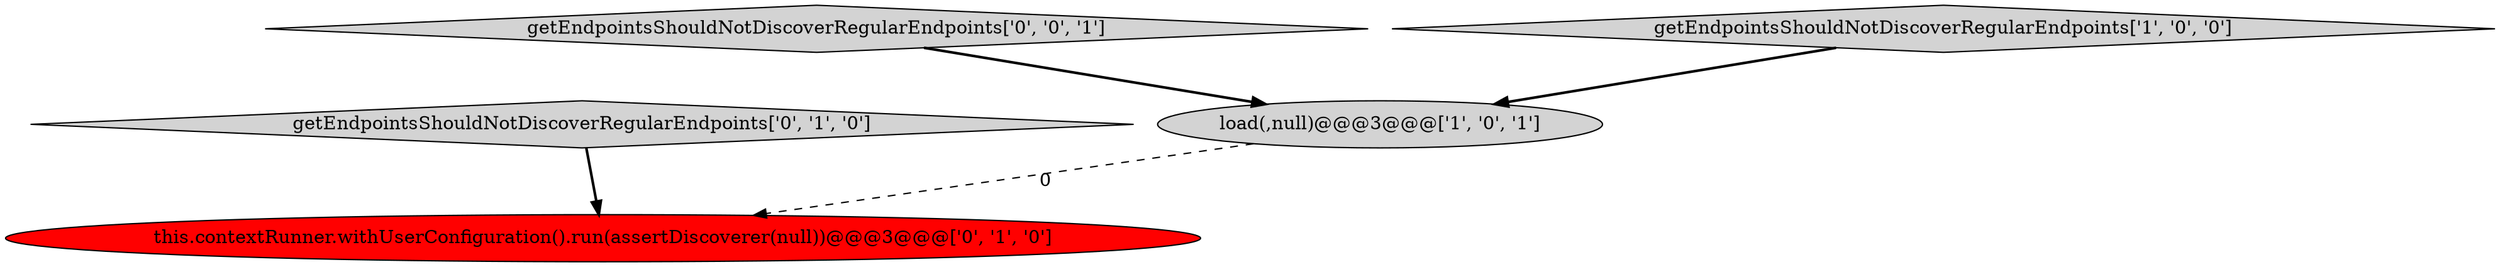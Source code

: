 digraph {
2 [style = filled, label = "getEndpointsShouldNotDiscoverRegularEndpoints['0', '1', '0']", fillcolor = lightgray, shape = diamond image = "AAA0AAABBB2BBB"];
3 [style = filled, label = "this.contextRunner.withUserConfiguration().run(assertDiscoverer(null))@@@3@@@['0', '1', '0']", fillcolor = red, shape = ellipse image = "AAA1AAABBB2BBB"];
4 [style = filled, label = "getEndpointsShouldNotDiscoverRegularEndpoints['0', '0', '1']", fillcolor = lightgray, shape = diamond image = "AAA0AAABBB3BBB"];
1 [style = filled, label = "load(,null)@@@3@@@['1', '0', '1']", fillcolor = lightgray, shape = ellipse image = "AAA0AAABBB1BBB"];
0 [style = filled, label = "getEndpointsShouldNotDiscoverRegularEndpoints['1', '0', '0']", fillcolor = lightgray, shape = diamond image = "AAA0AAABBB1BBB"];
2->3 [style = bold, label=""];
1->3 [style = dashed, label="0"];
0->1 [style = bold, label=""];
4->1 [style = bold, label=""];
}
